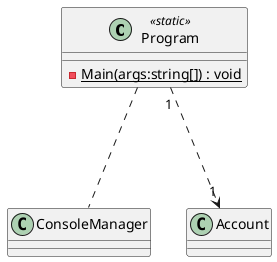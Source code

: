 @startuml
class Program <<static>> {
    - {static} Main(args:string[]) : void
}

Program ... ConsoleManager

Program "1" ...> "1" Account

@enduml
